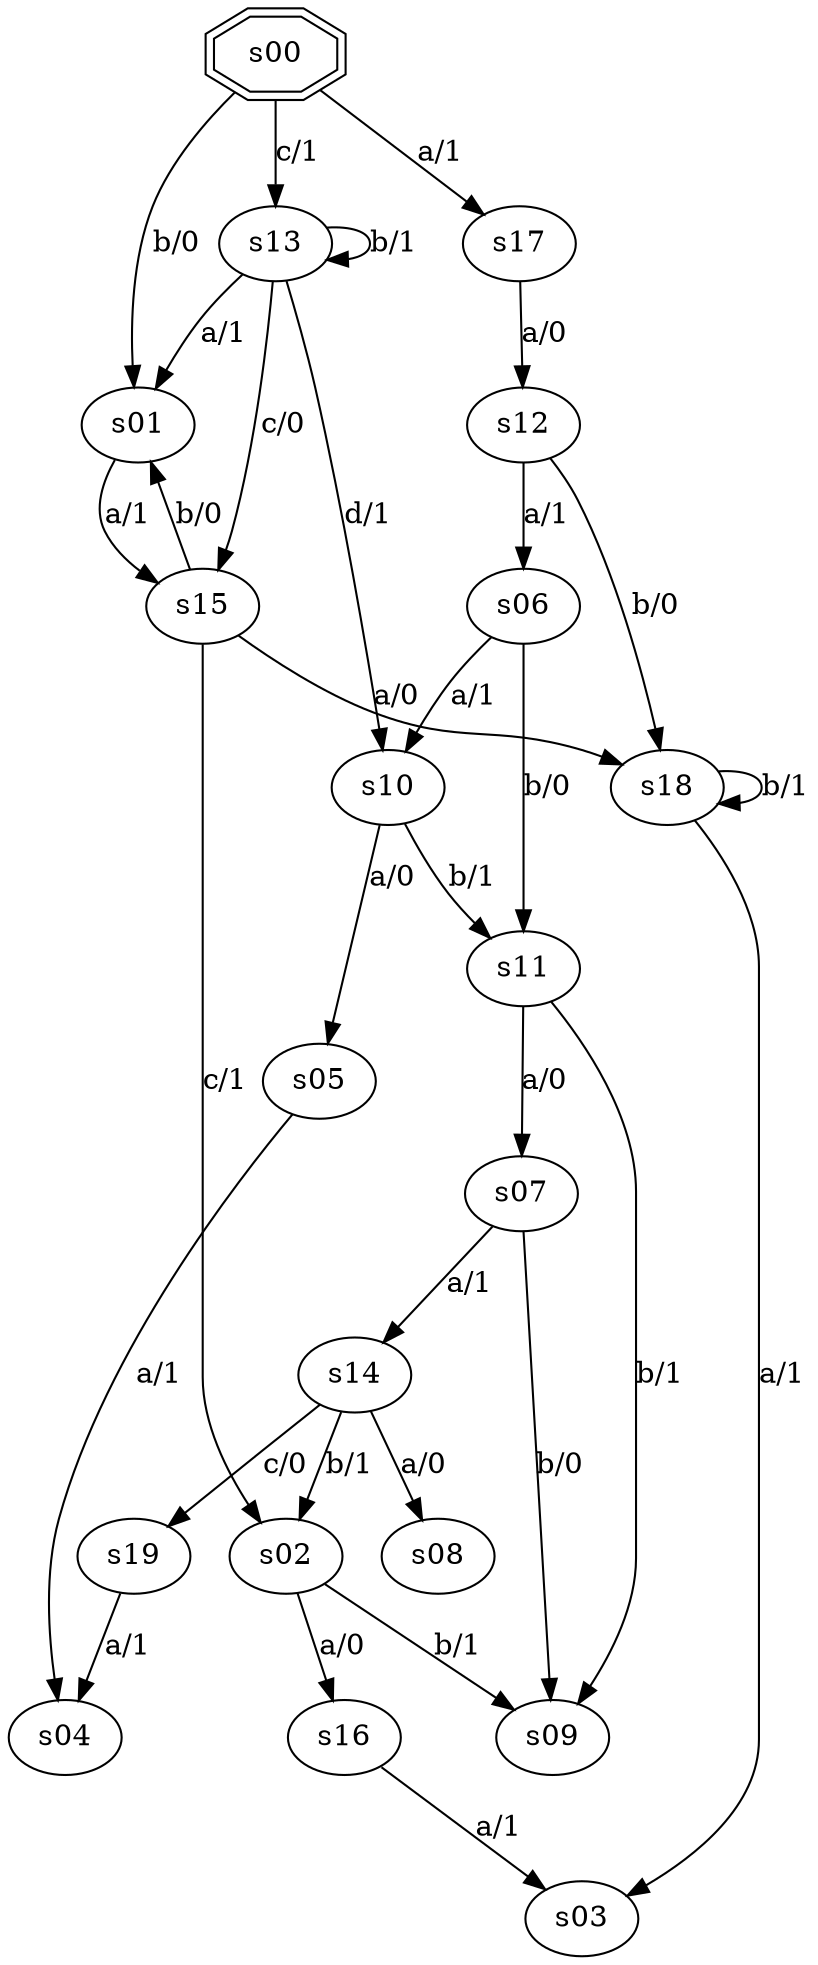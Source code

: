 digraph graph_015 {
	s00 -> s17 [label="a/1"];
	s00 -> s01 [label="b/0"];
	s00 -> s13 [label="c/1"];
	s01 -> s15 [label="a/1"];
	s02 -> s16 [label="a/0"];
	s02 -> s09 [label="b/1"];
	s05 -> s04 [label="a/1"];
	s06 -> s10 [label="a/1"];
	s06 -> s11 [label="b/0"];
	s07 -> s14 [label="a/1"];
	s07 -> s09 [label="b/0"];
	s10 -> s05 [label="a/0"];
	s10 -> s11 [label="b/1"];
	s11 -> s07 [label="a/0"];
	s11 -> s09 [label="b/1"];
	s12 -> s06 [label="a/1"];
	s12 -> s18 [label="b/0"];
	s13 -> s01 [label="a/1"];
	s13 -> s13 [label="b/1"];
	s13 -> s15 [label="c/0"];
	s13 -> s10 [label="d/1"];
	s14 -> s08 [label="a/0"];
	s14 -> s02 [label="b/1"];
	s14 -> s19 [label="c/0"];
	s15 -> s18 [label="a/0"];
	s15 -> s01 [label="b/0"];
	s15 -> s02 [label="c/1"];
	s16 -> s03 [label="a/1"];
	s17 -> s12 [label="a/0"];
	s18 -> s03 [label="a/1"];
	s18 -> s18 [label="b/1"];
	s19 -> s04 [label="a/1"];
	s00 [shape=doubleoctagon];
}
